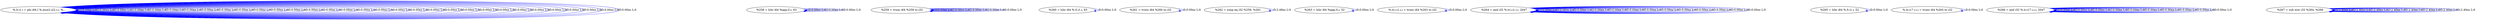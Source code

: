 digraph {
Node0x3d08fa0[label="  %.0.i1.i = phi i64 [ %.mux2.i22.i.i, %..."];
Node0x3d08fa0 -> Node0x3d08fa0[label="D:0.00ns L:0",color=blue];
Node0x3d08fa0 -> Node0x3d08fa0[label="D:0.00ns L:0",color=blue];
Node0x3d08fa0 -> Node0x3d08fa0[label="D:0.00ns L:0",color=blue];
Node0x3d08fa0 -> Node0x3d08fa0[label="D:0.00ns L:0",color=blue];
Node0x3d08fa0 -> Node0x3d08fa0[label="D:0.00ns L:0",color=blue];
Node0x3d08fa0 -> Node0x3d08fa0[label="D:0.00ns L:0",color=blue];
Node0x3d08fa0 -> Node0x3d08fa0[label="D:0.00ns L:0",color=blue];
Node0x3d08fa0 -> Node0x3d08fa0[label="D:0.00ns L:0",color=blue];
Node0x3d08fa0 -> Node0x3d08fa0[label="D:0.00ns L:0",color=blue];
Node0x3d08fa0 -> Node0x3d08fa0[label="D:0.00ns L:0",color=blue];
Node0x3d08fa0 -> Node0x3d08fa0[label="D:0.00ns L:0",color=blue];
Node0x3d08fa0 -> Node0x3d08fa0[label="D:0.00ns L:0",color=blue];
Node0x3d08fa0 -> Node0x3d08fa0[label="D:0.00ns L:0",color=blue];
Node0x3d08fa0 -> Node0x3d08fa0[label="D:0.00ns L:0",color=blue];
Node0x3d08fa0 -> Node0x3d08fa0[label="D:0.00ns L:0",color=blue];
Node0x3d08fa0 -> Node0x3d08fa0[label="D:0.00ns L:0",color=blue];
Node0x3d08fa0 -> Node0x3d08fa0[label="D:0.00ns L:0",color=blue];
Node0x3d08fa0 -> Node0x3d08fa0[label="D:0.00ns L:0",color=blue];
Node0x3d08fa0 -> Node0x3d08fa0[label="D:0.00ns L:0",color=blue];
Node0x3d08fa0 -> Node0x3d08fa0[label="D:0.00ns L:0",color=blue];
Node0x3d08fa0 -> Node0x3d08fa0[label="D:0.00ns L:0",color=blue];
Node0x3d08fa0 -> Node0x3d08fa0[label="D:0.00ns L:0",color=blue];
Node0x3d08fa0 -> Node0x3d08fa0[label="D:0.00ns L:0",color=blue];
Node0x3d08fa0 -> Node0x3d08fa0[label="D:0.00ns L:0",color=blue];
Node0x3d08fa0 -> Node0x3d08fa0[label="D:0.00ns L:0",color=blue];
Node0x3d08fa0 -> Node0x3d08fa0[label="D:0.00ns L:0",color=blue];
Node0x3d08fa0 -> Node0x3d08fa0[label="D:0.00ns L:0",color=blue];
Node0x3d08fa0 -> Node0x3d08fa0[label="D:0.00ns L:0",color=blue];
Node0x3d08fa0 -> Node0x3d08fa0[label="D:0.00ns L:0",color=blue];
Node0x3d08fa0 -> Node0x3d08fa0[label="D:0.00ns L:0",color=blue];
Node0x3d08fa0 -> Node0x3d08fa0[label="D:0.00ns L:0",color=blue];
Node0x3d08fa0 -> Node0x3d08fa0[label="D:0.00ns L:0",color=blue];
Node0x3d09080[label="  %258 = lshr i64 %app.0.i, 63"];
Node0x3d09080 -> Node0x3d09080[label="D:0.00ns L:0",color=blue];
Node0x3d09080 -> Node0x3d09080[label="D:0.00ns L:0",color=blue];
Node0x3d09080 -> Node0x3d09080[label="D:0.00ns L:0",color=blue];
Node0x3d09160[label="  %259 = trunc i64 %258 to i32"];
Node0x3d09160 -> Node0x3d09160[label="D:0.00ns L:0",color=blue];
Node0x3d09160 -> Node0x3d09160[label="D:0.00ns L:0",color=blue];
Node0x3d09160 -> Node0x3d09160[label="D:0.00ns L:0",color=blue];
Node0x3d09160 -> Node0x3d09160[label="D:0.00ns L:0",color=blue];
Node0x3d09160 -> Node0x3d09160[label="D:0.00ns L:0",color=blue];
Node0x3d09240[label="  %260 = lshr i64 %.0.i1.i, 63"];
Node0x3d09240 -> Node0x3d09240[label="D:0.00ns L:0",color=blue];
Node0x3d09320[label="  %261 = trunc i64 %260 to i32"];
Node0x3d09320 -> Node0x3d09320[label="D:0.00ns L:0",color=blue];
Node0x3d09400[label="  %262 = icmp eq i32 %259, %261"];
Node0x3d09400 -> Node0x3d09400[label="D:2.49ns L:0",color=blue];
Node0x3d094e0[label="  %263 = lshr i64 %app.0.i, 52"];
Node0x3d094e0 -> Node0x3d094e0[label="D:0.00ns L:0",color=blue];
Node0x3d095c0[label="  %.tr.i.i1.i.i = trunc i64 %263 to i32"];
Node0x3d095c0 -> Node0x3d095c0[label="D:0.00ns L:0",color=blue];
Node0x3d096a0[label="  %264 = and i32 %.tr.i.i1.i.i, 2047"];
Node0x3d096a0 -> Node0x3d096a0[label="D:0.00ns L:0",color=blue];
Node0x3d096a0 -> Node0x3d096a0[label="D:0.00ns L:0",color=blue];
Node0x3d096a0 -> Node0x3d096a0[label="D:0.00ns L:0",color=blue];
Node0x3d096a0 -> Node0x3d096a0[label="D:0.00ns L:0",color=blue];
Node0x3d096a0 -> Node0x3d096a0[label="D:0.00ns L:0",color=blue];
Node0x3d096a0 -> Node0x3d096a0[label="D:0.00ns L:0",color=blue];
Node0x3d096a0 -> Node0x3d096a0[label="D:0.00ns L:0",color=blue];
Node0x3d096a0 -> Node0x3d096a0[label="D:0.00ns L:0",color=blue];
Node0x3d096a0 -> Node0x3d096a0[label="D:0.00ns L:0",color=blue];
Node0x3d096a0 -> Node0x3d096a0[label="D:0.00ns L:0",color=blue];
Node0x3d096a0 -> Node0x3d096a0[label="D:0.00ns L:0",color=blue];
Node0x3d096a0 -> Node0x3d096a0[label="D:0.00ns L:0",color=blue];
Node0x3d096a0 -> Node0x3d096a0[label="D:0.00ns L:0",color=blue];
Node0x3d09780[label="  %265 = lshr i64 %.0.i1.i, 52"];
Node0x3d09780 -> Node0x3d09780[label="D:0.00ns L:0",color=blue];
Node0x3d09860[label="  %.tr.i17.i.i.i = trunc i64 %265 to i32"];
Node0x3d09860 -> Node0x3d09860[label="D:0.00ns L:0",color=blue];
Node0x3d09940[label="  %266 = and i32 %.tr.i17.i.i.i, 2047"];
Node0x3d09940 -> Node0x3d09940[label="D:0.00ns L:0",color=blue];
Node0x3d09940 -> Node0x3d09940[label="D:0.00ns L:0",color=blue];
Node0x3d09940 -> Node0x3d09940[label="D:0.00ns L:0",color=blue];
Node0x3d09940 -> Node0x3d09940[label="D:0.00ns L:0",color=blue];
Node0x3d09940 -> Node0x3d09940[label="D:0.00ns L:0",color=blue];
Node0x3d09940 -> Node0x3d09940[label="D:0.00ns L:0",color=blue];
Node0x3d09940 -> Node0x3d09940[label="D:0.00ns L:0",color=blue];
Node0x3d09940 -> Node0x3d09940[label="D:0.00ns L:0",color=blue];
Node0x3d09940 -> Node0x3d09940[label="D:0.00ns L:0",color=blue];
Node0x3d09940 -> Node0x3d09940[label="D:0.00ns L:0",color=blue];
Node0x3d09a20[label="  %267 = sub nsw i32 %264, %266"];
Node0x3d09a20 -> Node0x3d09a20[label="D:2.40ns L:0",color=blue];
Node0x3d09a20 -> Node0x3d09a20[label="D:2.40ns L:0",color=blue];
Node0x3d09a20 -> Node0x3d09a20[label="D:2.40ns L:0",color=blue];
Node0x3d09a20 -> Node0x3d09a20[label="D:2.40ns L:0",color=blue];
Node0x3d09a20 -> Node0x3d09a20[label="D:2.40ns L:0",color=blue];
Node0x3d09a20 -> Node0x3d09a20[label="D:2.40ns L:0",color=blue];
Node0x3d09a20 -> Node0x3d09a20[label="D:2.40ns L:0",color=blue];
Node0x3d09a20 -> Node0x3d09a20[label="D:2.40ns L:0",color=blue];
}
